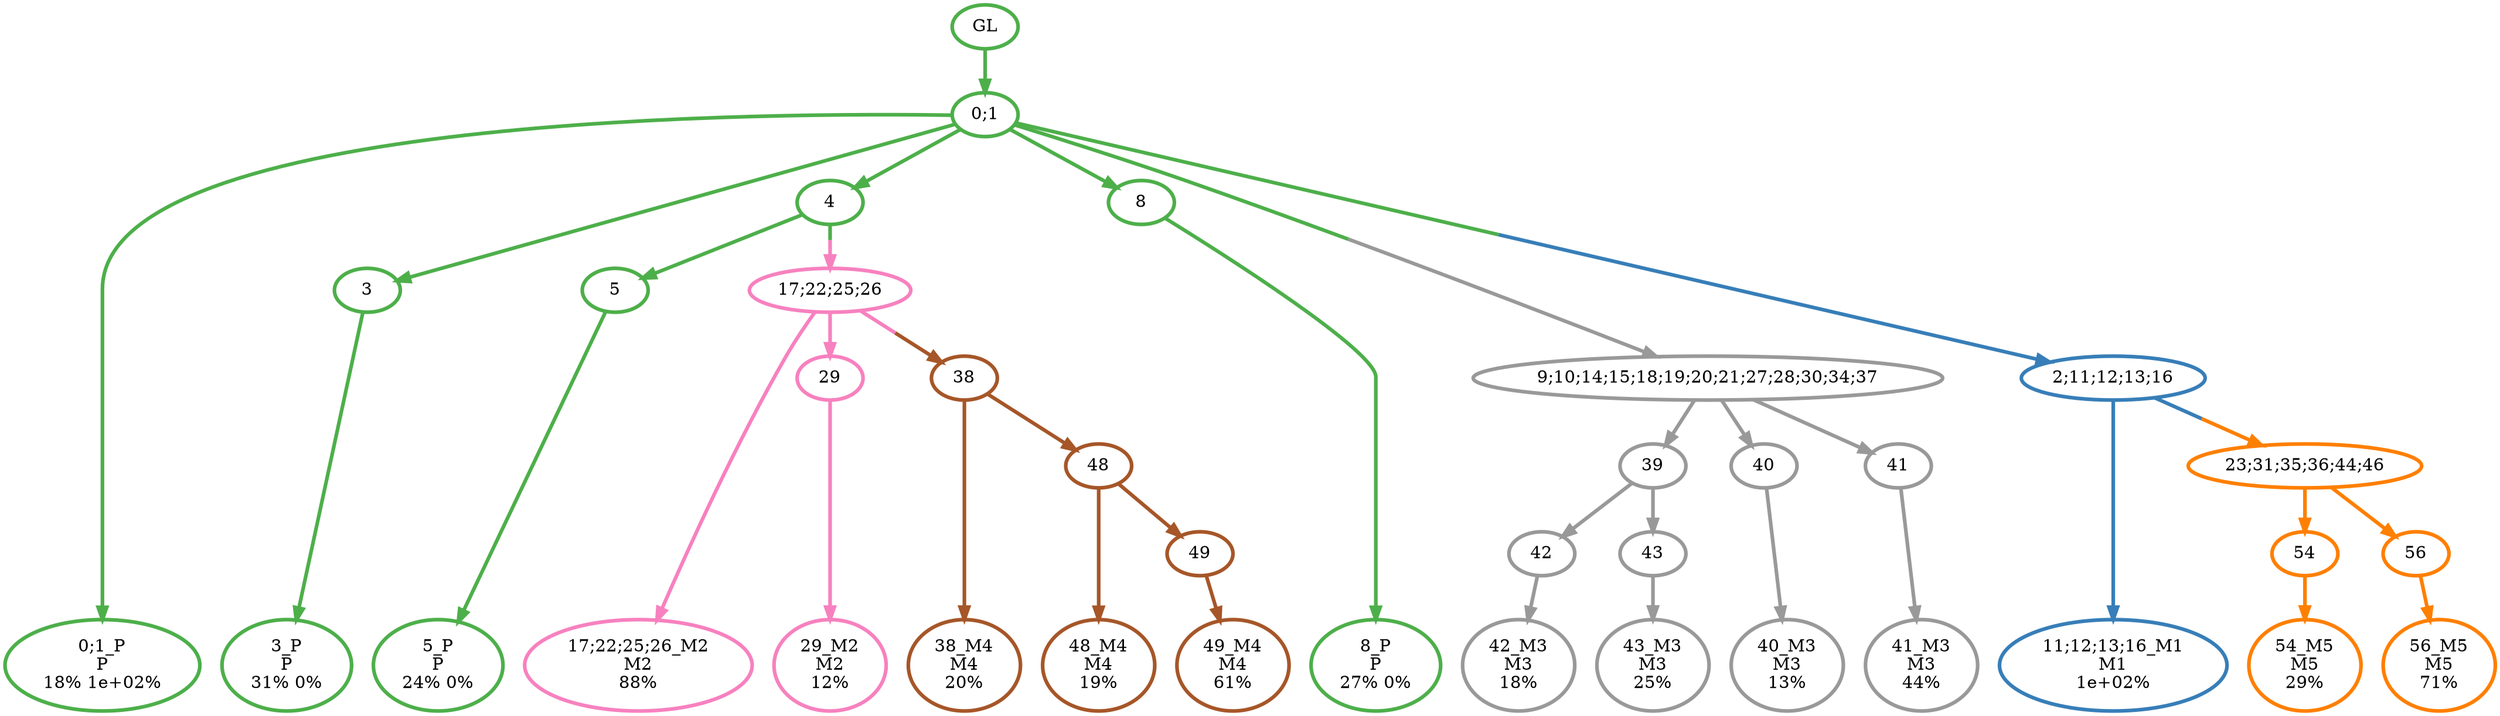 digraph T {
	{
		rank=same
		34 [penwidth=3,colorscheme=set19,color=3,label="0;1_P\nP\n18% 1e+02%"]
		32 [penwidth=3,colorscheme=set19,color=3,label="3_P\nP\n31% 0%"]
		29 [penwidth=3,colorscheme=set19,color=3,label="5_P\nP\n24% 0%"]
		27 [penwidth=3,colorscheme=set19,color=3,label="8_P\nP\n27% 0%"]
		26 [penwidth=3,colorscheme=set19,color=2,label="11;12;13;16_M1\nM1\n1e+02%"]
		25 [penwidth=3,colorscheme=set19,color=8,label="17;22;25;26_M2\nM2\n88%"]
		23 [penwidth=3,colorscheme=set19,color=8,label="29_M2\nM2\n12%"]
		20 [penwidth=3,colorscheme=set19,color=9,label="42_M3\nM3\n18%"]
		18 [penwidth=3,colorscheme=set19,color=9,label="43_M3\nM3\n25%"]
		16 [penwidth=3,colorscheme=set19,color=9,label="40_M3\nM3\n13%"]
		14 [penwidth=3,colorscheme=set19,color=9,label="41_M3\nM3\n44%"]
		13 [penwidth=3,colorscheme=set19,color=7,label="38_M4\nM4\n20%"]
		11 [penwidth=3,colorscheme=set19,color=7,label="48_M4\nM4\n19%"]
		9 [penwidth=3,colorscheme=set19,color=7,label="49_M4\nM4\n61%"]
		7 [penwidth=3,colorscheme=set19,color=5,label="54_M5\nM5\n29%"]
		5 [penwidth=3,colorscheme=set19,color=5,label="56_M5\nM5\n71%"]
	}
	36 [penwidth=3,colorscheme=set19,color=3,label="GL"]
	35 [penwidth=3,colorscheme=set19,color=3,label="0;1"]
	33 [penwidth=3,colorscheme=set19,color=3,label="3"]
	31 [penwidth=3,colorscheme=set19,color=3,label="4"]
	30 [penwidth=3,colorscheme=set19,color=3,label="5"]
	28 [penwidth=3,colorscheme=set19,color=3,label="8"]
	24 [penwidth=3,colorscheme=set19,color=8,label="29"]
	22 [penwidth=3,colorscheme=set19,color=9,label="39"]
	21 [penwidth=3,colorscheme=set19,color=9,label="42"]
	19 [penwidth=3,colorscheme=set19,color=9,label="43"]
	17 [penwidth=3,colorscheme=set19,color=9,label="40"]
	15 [penwidth=3,colorscheme=set19,color=9,label="41"]
	12 [penwidth=3,colorscheme=set19,color=7,label="48"]
	10 [penwidth=3,colorscheme=set19,color=7,label="49"]
	8 [penwidth=3,colorscheme=set19,color=5,label="54"]
	6 [penwidth=3,colorscheme=set19,color=5,label="56"]
	4 [penwidth=3,colorscheme=set19,color=7,label="38"]
	3 [penwidth=3,colorscheme=set19,color=5,label="23;31;35;36;44;46"]
	2 [penwidth=3,colorscheme=set19,color=9,label="9;10;14;15;18;19;20;21;27;28;30;34;37"]
	1 [penwidth=3,colorscheme=set19,color=8,label="17;22;25;26"]
	0 [penwidth=3,colorscheme=set19,color=2,label="2;11;12;13;16"]
	36 -> 35 [penwidth=3,colorscheme=set19,color=3]
	35 -> 34 [penwidth=3,colorscheme=set19,color=3]
	35 -> 33 [penwidth=3,colorscheme=set19,color=3]
	35 -> 31 [penwidth=3,colorscheme=set19,color=3]
	35 -> 28 [penwidth=3,colorscheme=set19,color=3]
	35 -> 2 [penwidth=3,colorscheme=set19,color="3;0.5:9"]
	35 -> 0 [penwidth=3,colorscheme=set19,color="3;0.5:2"]
	33 -> 32 [penwidth=3,colorscheme=set19,color=3]
	31 -> 30 [penwidth=3,colorscheme=set19,color=3]
	31 -> 1 [penwidth=3,colorscheme=set19,color="3;0.5:8"]
	30 -> 29 [penwidth=3,colorscheme=set19,color=3]
	28 -> 27 [penwidth=3,colorscheme=set19,color=3]
	24 -> 23 [penwidth=3,colorscheme=set19,color=8]
	22 -> 21 [penwidth=3,colorscheme=set19,color=9]
	22 -> 19 [penwidth=3,colorscheme=set19,color=9]
	21 -> 20 [penwidth=3,colorscheme=set19,color=9]
	19 -> 18 [penwidth=3,colorscheme=set19,color=9]
	17 -> 16 [penwidth=3,colorscheme=set19,color=9]
	15 -> 14 [penwidth=3,colorscheme=set19,color=9]
	12 -> 11 [penwidth=3,colorscheme=set19,color=7]
	12 -> 10 [penwidth=3,colorscheme=set19,color=7]
	10 -> 9 [penwidth=3,colorscheme=set19,color=7]
	8 -> 7 [penwidth=3,colorscheme=set19,color=5]
	6 -> 5 [penwidth=3,colorscheme=set19,color=5]
	4 -> 13 [penwidth=3,colorscheme=set19,color=7]
	4 -> 12 [penwidth=3,colorscheme=set19,color=7]
	3 -> 8 [penwidth=3,colorscheme=set19,color=5]
	3 -> 6 [penwidth=3,colorscheme=set19,color=5]
	2 -> 22 [penwidth=3,colorscheme=set19,color=9]
	2 -> 17 [penwidth=3,colorscheme=set19,color=9]
	2 -> 15 [penwidth=3,colorscheme=set19,color=9]
	1 -> 25 [penwidth=3,colorscheme=set19,color=8]
	1 -> 24 [penwidth=3,colorscheme=set19,color=8]
	1 -> 4 [penwidth=3,colorscheme=set19,color="8;0.5:7"]
	0 -> 26 [penwidth=3,colorscheme=set19,color=2]
	0 -> 3 [penwidth=3,colorscheme=set19,color="2;0.5:5"]
}
